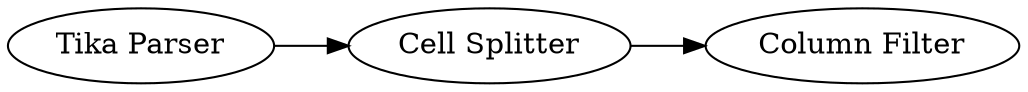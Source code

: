 digraph {
	3 -> 4
	1 -> 3
	1 [label="Tika Parser"]
	4 [label="Column Filter"]
	3 [label="Cell Splitter"]
	rankdir=LR
}
